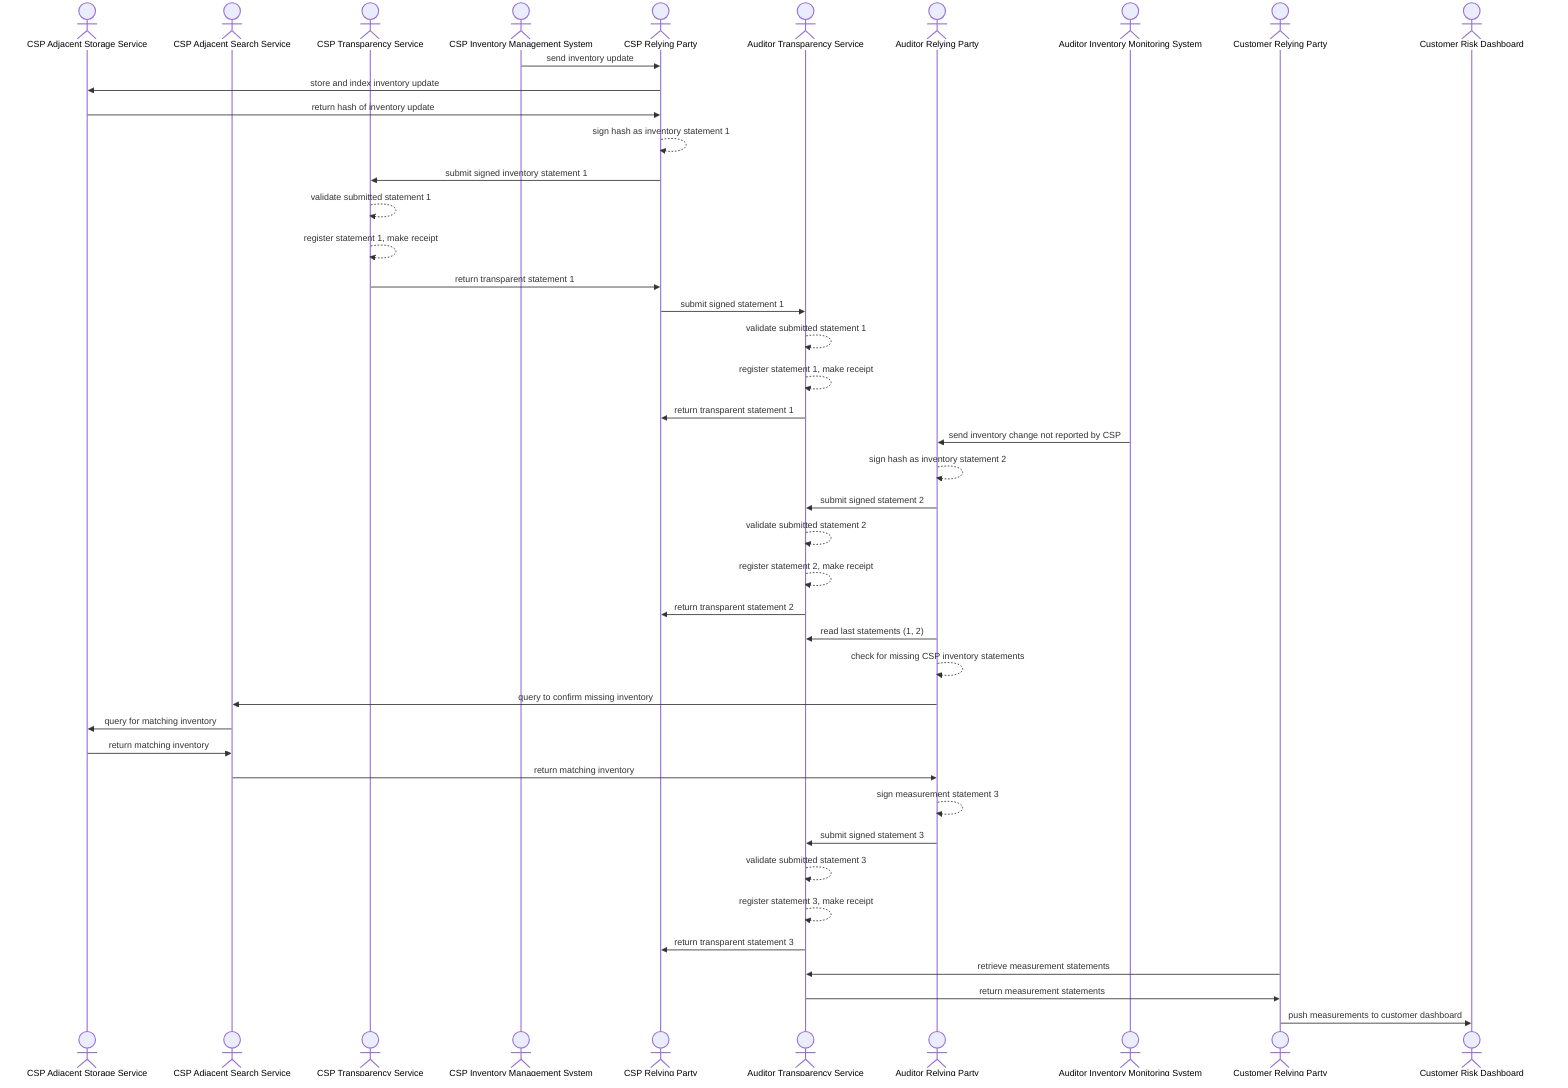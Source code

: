 sequenceDiagram
          actor CSP_TS_STORE as CSP Adjacent Storage Service
          actor CSP_TS_SEARCH as CSP Adjacent Search Service
          actor CSP_TS as CSP Transparency Service
          actor CSP_IMS as CSP Inventory Management System
          actor CSP_RP as CSP Relying Party
          actor AUDITOR_TS as Auditor Transparency Service
          actor AUDITOR_RP as Auditor Relying Party
          actor AUDITOR_IMS as Auditor Inventory Monitoring System
          actor CUSTOMER_RP as Customer Relying Party
          actor CUSTOMER_GRC as Customer Risk Dashboard
          CSP_IMS->>CSP_RP: send inventory update
          CSP_RP->>CSP_TS_STORE: store and index inventory update
          CSP_TS_STORE->>CSP_RP: return hash of inventory update
          CSP_RP-->>CSP_RP: sign hash as inventory statement 1
          CSP_RP->>CSP_TS: submit signed inventory statement 1
          CSP_TS-->>CSP_TS: validate submitted statement 1
          CSP_TS-->>CSP_TS: register statement 1, make receipt
          CSP_TS->>CSP_RP: return transparent statement 1
          CSP_RP->>AUDITOR_TS: submit signed statement 1
          AUDITOR_TS-->>AUDITOR_TS: validate submitted statement 1
          AUDITOR_TS-->>AUDITOR_TS: register statement 1, make receipt
          AUDITOR_TS->>CSP_RP: return transparent statement 1
          AUDITOR_IMS->>AUDITOR_RP: send inventory change not reported by CSP
          AUDITOR_RP-->>AUDITOR_RP: sign hash as inventory statement 2
          AUDITOR_RP->>AUDITOR_TS: submit signed statement 2
          AUDITOR_TS-->>AUDITOR_TS: validate submitted statement 2
          AUDITOR_TS-->>AUDITOR_TS: register statement 2, make receipt
          AUDITOR_TS->>CSP_RP: return transparent statement 2
          AUDITOR_RP->>AUDITOR_TS: read last statements (1, 2)
          AUDITOR_RP-->>AUDITOR_RP: check for missing CSP inventory statements
          AUDITOR_RP->>CSP_TS_SEARCH: query to confirm missing inventory
          CSP_TS_SEARCH->>CSP_TS_STORE: query for matching inventory
          CSP_TS_STORE->>CSP_TS_SEARCH: return matching inventory
          CSP_TS_SEARCH->>AUDITOR_RP: return matching inventory
          AUDITOR_RP-->>AUDITOR_RP: sign measurement statement 3
          AUDITOR_RP->>AUDITOR_TS: submit signed statement 3
          AUDITOR_TS-->>AUDITOR_TS: validate submitted statement 3
          AUDITOR_TS-->>AUDITOR_TS: register statement 3, make receipt
          AUDITOR_TS->>CSP_RP: return transparent statement 3
          CUSTOMER_RP->>AUDITOR_TS: retrieve measurement statements
          AUDITOR_TS->>CUSTOMER_RP: return measurement statements
          CUSTOMER_RP->>CUSTOMER_GRC: push measurements to customer dashboard